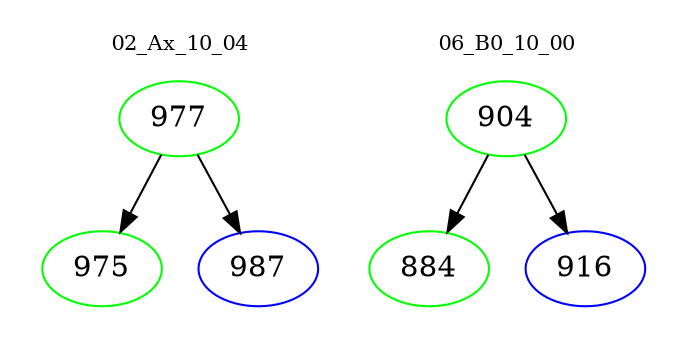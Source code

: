 digraph{
subgraph cluster_0 {
color = white
label = "02_Ax_10_04";
fontsize=10;
T0_977 [label="977", color="green"]
T0_977 -> T0_975 [color="black"]
T0_975 [label="975", color="green"]
T0_977 -> T0_987 [color="black"]
T0_987 [label="987", color="blue"]
}
subgraph cluster_1 {
color = white
label = "06_B0_10_00";
fontsize=10;
T1_904 [label="904", color="green"]
T1_904 -> T1_884 [color="black"]
T1_884 [label="884", color="green"]
T1_904 -> T1_916 [color="black"]
T1_916 [label="916", color="blue"]
}
}
